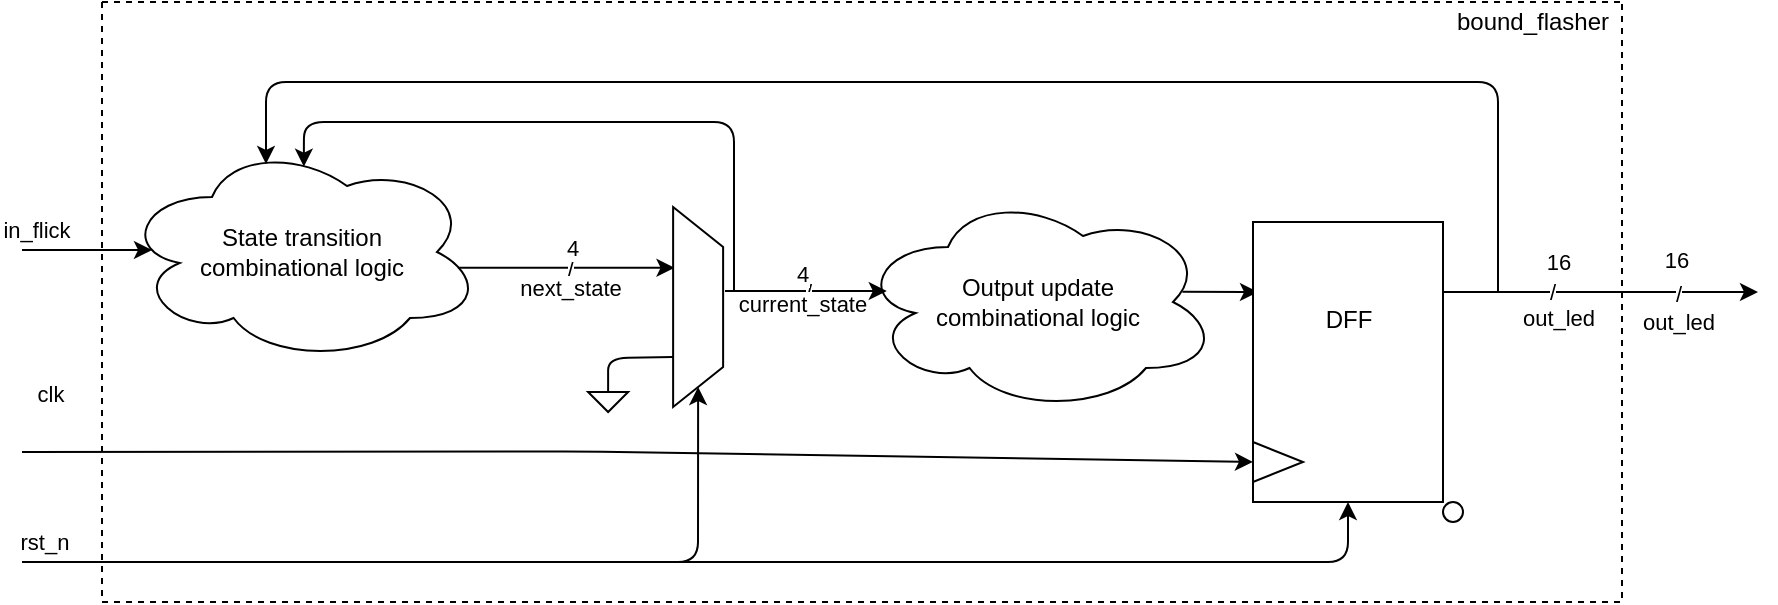 <mxfile version="14.7.2" type="github">
  <diagram id="ma5SRapqaq8zgGtTEMoC" name="Page-1">
    <mxGraphModel dx="1116" dy="656" grid="1" gridSize="10" guides="1" tooltips="1" connect="1" arrows="1" fold="1" page="1" pageScale="1" pageWidth="850" pageHeight="1100" math="0" shadow="0">
      <root>
        <mxCell id="0" />
        <mxCell id="1" parent="0" />
        <mxCell id="oRLY293_5cov37p5jNfm-1" value="State transition &lt;br&gt;combinational logic" style="ellipse;shape=cloud;whiteSpace=wrap;html=1;" parent="1" vertex="1">
          <mxGeometry x="160" y="150" width="180" height="110" as="geometry" />
        </mxCell>
        <mxCell id="oRLY293_5cov37p5jNfm-6" value="Output update&lt;br&gt;combinational logic" style="ellipse;shape=cloud;whiteSpace=wrap;html=1;" parent="1" vertex="1">
          <mxGeometry x="528" y="175" width="180" height="110" as="geometry" />
        </mxCell>
        <mxCell id="oRLY293_5cov37p5jNfm-12" value="" style="endArrow=classic;html=1;exitX=0.42;exitY=-0.038;exitDx=0;exitDy=0;exitPerimeter=0;entryX=0.08;entryY=0.45;entryDx=0;entryDy=0;entryPerimeter=0;" parent="1" target="oRLY293_5cov37p5jNfm-6" edge="1" source="8NYRFx7ZRtconwwgPlys-15">
          <mxGeometry width="50" height="50" relative="1" as="geometry">
            <mxPoint x="433.06" y="224" as="sourcePoint" />
            <mxPoint x="515.06" y="224" as="targetPoint" />
          </mxGeometry>
        </mxCell>
        <mxCell id="oRLY293_5cov37p5jNfm-15" value="/" style="edgeLabel;html=1;align=center;verticalAlign=middle;resizable=0;points=[];" parent="oRLY293_5cov37p5jNfm-12" vertex="1" connectable="0">
          <mxGeometry x="0.084" relative="1" as="geometry">
            <mxPoint x="-3" as="offset" />
          </mxGeometry>
        </mxCell>
        <mxCell id="oRLY293_5cov37p5jNfm-18" value="current_state" style="edgeLabel;html=1;align=center;verticalAlign=middle;resizable=0;points=[];" parent="oRLY293_5cov37p5jNfm-12" vertex="1" connectable="0">
          <mxGeometry x="-0.466" relative="1" as="geometry">
            <mxPoint x="17" y="6" as="offset" />
          </mxGeometry>
        </mxCell>
        <mxCell id="oRLY293_5cov37p5jNfm-19" value="4" style="edgeLabel;html=1;align=center;verticalAlign=middle;resizable=0;points=[];" parent="oRLY293_5cov37p5jNfm-12" vertex="1" connectable="0">
          <mxGeometry x="0.272" relative="1" as="geometry">
            <mxPoint x="-13" y="-9" as="offset" />
          </mxGeometry>
        </mxCell>
        <mxCell id="oRLY293_5cov37p5jNfm-13" value="" style="endArrow=classic;html=1;exitX=0.933;exitY=0.572;exitDx=0;exitDy=0;exitPerimeter=0;entryX=0.304;entryY=0.972;entryDx=0;entryDy=0;entryPerimeter=0;" parent="1" source="oRLY293_5cov37p5jNfm-1" edge="1" target="8NYRFx7ZRtconwwgPlys-15">
          <mxGeometry width="50" height="50" relative="1" as="geometry">
            <mxPoint x="360" y="224.83" as="sourcePoint" />
            <mxPoint x="398" y="225" as="targetPoint" />
          </mxGeometry>
        </mxCell>
        <mxCell id="oRLY293_5cov37p5jNfm-14" value="/" style="edgeLabel;html=1;align=center;verticalAlign=middle;resizable=0;points=[];" parent="oRLY293_5cov37p5jNfm-13" vertex="1" connectable="0">
          <mxGeometry x="-0.106" relative="1" as="geometry">
            <mxPoint x="7" as="offset" />
          </mxGeometry>
        </mxCell>
        <mxCell id="oRLY293_5cov37p5jNfm-16" value="next_state" style="edgeLabel;html=1;align=center;verticalAlign=middle;resizable=0;points=[];" parent="oRLY293_5cov37p5jNfm-13" vertex="1" connectable="0">
          <mxGeometry x="0.139" y="-2" relative="1" as="geometry">
            <mxPoint x="-6" y="8" as="offset" />
          </mxGeometry>
        </mxCell>
        <mxCell id="oRLY293_5cov37p5jNfm-17" value="4" style="edgeLabel;html=1;align=center;verticalAlign=middle;resizable=0;points=[];" parent="oRLY293_5cov37p5jNfm-13" vertex="1" connectable="0">
          <mxGeometry x="0.298" relative="1" as="geometry">
            <mxPoint x="-14" y="-10" as="offset" />
          </mxGeometry>
        </mxCell>
        <mxCell id="oRLY293_5cov37p5jNfm-20" value="" style="endArrow=classic;html=1;entryX=0.505;entryY=0.112;entryDx=0;entryDy=0;entryPerimeter=0;" parent="1" target="oRLY293_5cov37p5jNfm-1" edge="1">
          <mxGeometry width="50" height="50" relative="1" as="geometry">
            <mxPoint x="466" y="225" as="sourcePoint" />
            <mxPoint x="235.5" y="150" as="targetPoint" />
            <Array as="points">
              <mxPoint x="466" y="182" />
              <mxPoint x="466" y="140" />
              <mxPoint x="438" y="140" />
              <mxPoint x="428" y="140" />
              <mxPoint x="251" y="140" />
            </Array>
          </mxGeometry>
        </mxCell>
        <mxCell id="oRLY293_5cov37p5jNfm-22" value="" style="endArrow=classic;html=1;entryX=0;entryY=0.5;entryDx=0;entryDy=0;" parent="1" edge="1" target="8NYRFx7ZRtconwwgPlys-3">
          <mxGeometry width="50" height="50" relative="1" as="geometry">
            <mxPoint x="110" y="305" as="sourcePoint" />
            <mxPoint x="420" y="304.76" as="targetPoint" />
            <Array as="points">
              <mxPoint x="390" y="304.76" />
            </Array>
          </mxGeometry>
        </mxCell>
        <mxCell id="oRLY293_5cov37p5jNfm-36" value="clk" style="edgeLabel;html=1;align=center;verticalAlign=middle;resizable=0;points=[];" parent="oRLY293_5cov37p5jNfm-22" vertex="1" connectable="0">
          <mxGeometry x="-0.932" relative="1" as="geometry">
            <mxPoint x="-7" y="-29" as="offset" />
          </mxGeometry>
        </mxCell>
        <mxCell id="oRLY293_5cov37p5jNfm-23" value="" style="endArrow=classic;html=1;exitX=0.901;exitY=0.453;exitDx=0;exitDy=0;exitPerimeter=0;" parent="1" source="oRLY293_5cov37p5jNfm-6" edge="1">
          <mxGeometry width="50" height="50" relative="1" as="geometry">
            <mxPoint x="708" y="224.66" as="sourcePoint" />
            <mxPoint x="728" y="225" as="targetPoint" />
          </mxGeometry>
        </mxCell>
        <mxCell id="oRLY293_5cov37p5jNfm-32" value="16" style="edgeLabel;html=1;align=center;verticalAlign=middle;resizable=0;points=[];" parent="oRLY293_5cov37p5jNfm-23" vertex="1" connectable="0">
          <mxGeometry x="0.296" relative="1" as="geometry">
            <mxPoint x="163" y="-15" as="offset" />
          </mxGeometry>
        </mxCell>
        <mxCell id="oRLY293_5cov37p5jNfm-33" value="out_led" style="edgeLabel;html=1;align=center;verticalAlign=middle;resizable=0;points=[];" parent="oRLY293_5cov37p5jNfm-23" vertex="1" connectable="0">
          <mxGeometry x="0.667" relative="1" as="geometry">
            <mxPoint x="156" y="13" as="offset" />
          </mxGeometry>
        </mxCell>
        <mxCell id="oRLY293_5cov37p5jNfm-28" value="" style="endArrow=classic;html=1;entryX=0.4;entryY=0.1;entryDx=0;entryDy=0;entryPerimeter=0;" parent="1" target="oRLY293_5cov37p5jNfm-1" edge="1">
          <mxGeometry width="50" height="50" relative="1" as="geometry">
            <mxPoint x="848" y="225" as="sourcePoint" />
            <mxPoint x="118" y="110" as="targetPoint" />
            <Array as="points">
              <mxPoint x="848" y="120" />
              <mxPoint x="428" y="120" />
              <mxPoint x="232" y="120" />
            </Array>
          </mxGeometry>
        </mxCell>
        <mxCell id="oRLY293_5cov37p5jNfm-29" value="" style="swimlane;startSize=0;dashed=1;" parent="1" vertex="1">
          <mxGeometry x="150" y="80" width="760" height="300" as="geometry" />
        </mxCell>
        <mxCell id="oRLY293_5cov37p5jNfm-30" value="" style="endArrow=classic;html=1;entryX=1;entryY=0.5;entryDx=0;entryDy=0;" parent="oRLY293_5cov37p5jNfm-29" edge="1" target="8NYRFx7ZRtconwwgPlys-15">
          <mxGeometry width="50" height="50" relative="1" as="geometry">
            <mxPoint x="-40" y="280" as="sourcePoint" />
            <mxPoint x="400" y="260" as="targetPoint" />
            <Array as="points">
              <mxPoint x="220" y="280" />
              <mxPoint x="298" y="280" />
            </Array>
          </mxGeometry>
        </mxCell>
        <mxCell id="oRLY293_5cov37p5jNfm-37" value="rst_n" style="edgeLabel;html=1;align=center;verticalAlign=middle;resizable=0;points=[];" parent="oRLY293_5cov37p5jNfm-30" vertex="1" connectable="0">
          <mxGeometry x="-0.951" relative="1" as="geometry">
            <mxPoint y="-10" as="offset" />
          </mxGeometry>
        </mxCell>
        <mxCell id="oRLY293_5cov37p5jNfm-38" value="bound_flasher" style="text;html=1;align=center;verticalAlign=middle;resizable=0;points=[];autosize=1;strokeColor=none;" parent="oRLY293_5cov37p5jNfm-29" vertex="1">
          <mxGeometry x="670" width="90" height="20" as="geometry" />
        </mxCell>
        <mxCell id="8NYRFx7ZRtconwwgPlys-2" value="DFF&lt;br&gt;&lt;br&gt;&lt;br&gt;&lt;br&gt;" style="rounded=0;whiteSpace=wrap;html=1;imageVerticalAlign=top;" vertex="1" parent="oRLY293_5cov37p5jNfm-29">
          <mxGeometry x="575.5" y="110" width="95" height="140" as="geometry" />
        </mxCell>
        <mxCell id="8NYRFx7ZRtconwwgPlys-3" value="" style="triangle;whiteSpace=wrap;html=1;" vertex="1" parent="oRLY293_5cov37p5jNfm-29">
          <mxGeometry x="575.5" y="220" width="25" height="20" as="geometry" />
        </mxCell>
        <mxCell id="8NYRFx7ZRtconwwgPlys-6" value="" style="ellipse;whiteSpace=wrap;html=1;aspect=fixed;" vertex="1" parent="oRLY293_5cov37p5jNfm-29">
          <mxGeometry x="670.5" y="250" width="10" height="10" as="geometry" />
        </mxCell>
        <mxCell id="8NYRFx7ZRtconwwgPlys-7" value="" style="endArrow=classic;html=1;entryX=0.5;entryY=1;entryDx=0;entryDy=0;" edge="1" parent="oRLY293_5cov37p5jNfm-29" target="8NYRFx7ZRtconwwgPlys-2">
          <mxGeometry width="50" height="50" relative="1" as="geometry">
            <mxPoint x="280" y="280" as="sourcePoint" />
            <mxPoint x="712.5" y="270" as="targetPoint" />
            <Array as="points">
              <mxPoint x="623" y="280" />
            </Array>
          </mxGeometry>
        </mxCell>
        <mxCell id="8NYRFx7ZRtconwwgPlys-15" value="" style="shape=trapezoid;perimeter=trapezoidPerimeter;whiteSpace=wrap;html=1;fixedSize=1;rotation=90;" vertex="1" parent="oRLY293_5cov37p5jNfm-29">
          <mxGeometry x="248.06" y="140" width="100" height="25" as="geometry" />
        </mxCell>
        <mxCell id="8NYRFx7ZRtconwwgPlys-22" value="" style="pointerEvents=1;verticalLabelPosition=bottom;shadow=0;dashed=0;align=center;html=1;verticalAlign=top;shape=mxgraph.electrical.signal_sources.signal_ground;" vertex="1" parent="oRLY293_5cov37p5jNfm-29">
          <mxGeometry x="243.06" y="190" width="20" height="15" as="geometry" />
        </mxCell>
        <mxCell id="8NYRFx7ZRtconwwgPlys-23" value="" style="endArrow=none;html=1;exitX=0.5;exitY=0;exitDx=0;exitDy=0;exitPerimeter=0;entryX=0.75;entryY=1;entryDx=0;entryDy=0;" edge="1" parent="oRLY293_5cov37p5jNfm-29" source="8NYRFx7ZRtconwwgPlys-22" target="8NYRFx7ZRtconwwgPlys-15">
          <mxGeometry width="50" height="50" relative="1" as="geometry">
            <mxPoint x="423.06" y="200" as="sourcePoint" />
            <mxPoint x="473.06" y="150" as="targetPoint" />
            <Array as="points">
              <mxPoint x="253.06" y="178" />
            </Array>
          </mxGeometry>
        </mxCell>
        <mxCell id="oRLY293_5cov37p5jNfm-34" value="" style="endArrow=classic;html=1;" parent="1" edge="1">
          <mxGeometry width="50" height="50" relative="1" as="geometry">
            <mxPoint x="110" y="204" as="sourcePoint" />
            <mxPoint x="175" y="204" as="targetPoint" />
          </mxGeometry>
        </mxCell>
        <mxCell id="oRLY293_5cov37p5jNfm-35" value="in_flick" style="edgeLabel;html=1;align=center;verticalAlign=middle;resizable=0;points=[];" parent="oRLY293_5cov37p5jNfm-34" vertex="1" connectable="0">
          <mxGeometry x="-0.776" y="-1" relative="1" as="geometry">
            <mxPoint x="-1" y="-11" as="offset" />
          </mxGeometry>
        </mxCell>
        <mxCell id="8NYRFx7ZRtconwwgPlys-8" value="" style="endArrow=classic;html=1;exitX=1;exitY=0.25;exitDx=0;exitDy=0;" edge="1" parent="1" source="8NYRFx7ZRtconwwgPlys-2">
          <mxGeometry width="50" height="50" relative="1" as="geometry">
            <mxPoint x="918" y="230" as="sourcePoint" />
            <mxPoint x="978" y="225" as="targetPoint" />
          </mxGeometry>
        </mxCell>
        <mxCell id="8NYRFx7ZRtconwwgPlys-10" value="/" style="edgeLabel;html=1;align=center;verticalAlign=middle;resizable=0;points=[];" vertex="1" connectable="0" parent="8NYRFx7ZRtconwwgPlys-8">
          <mxGeometry x="-0.315" y="2" relative="1" as="geometry">
            <mxPoint y="2" as="offset" />
          </mxGeometry>
        </mxCell>
        <mxCell id="8NYRFx7ZRtconwwgPlys-11" value="16" style="edgeLabel;html=1;align=center;verticalAlign=middle;resizable=0;points=[];" vertex="1" connectable="0" parent="1">
          <mxGeometry x="927.997" y="219.942" as="geometry">
            <mxPoint x="9" y="-11" as="offset" />
          </mxGeometry>
        </mxCell>
        <mxCell id="8NYRFx7ZRtconwwgPlys-12" value="out_led" style="edgeLabel;html=1;align=center;verticalAlign=middle;resizable=0;points=[];" vertex="1" connectable="0" parent="1">
          <mxGeometry x="937.994" y="240.003" as="geometry" />
        </mxCell>
        <mxCell id="8NYRFx7ZRtconwwgPlys-13" value="/" style="edgeLabel;html=1;align=center;verticalAlign=middle;resizable=0;points=[];" vertex="1" connectable="0" parent="1">
          <mxGeometry x="898.003" y="230" as="geometry">
            <mxPoint x="40" y="-4" as="offset" />
          </mxGeometry>
        </mxCell>
      </root>
    </mxGraphModel>
  </diagram>
</mxfile>
